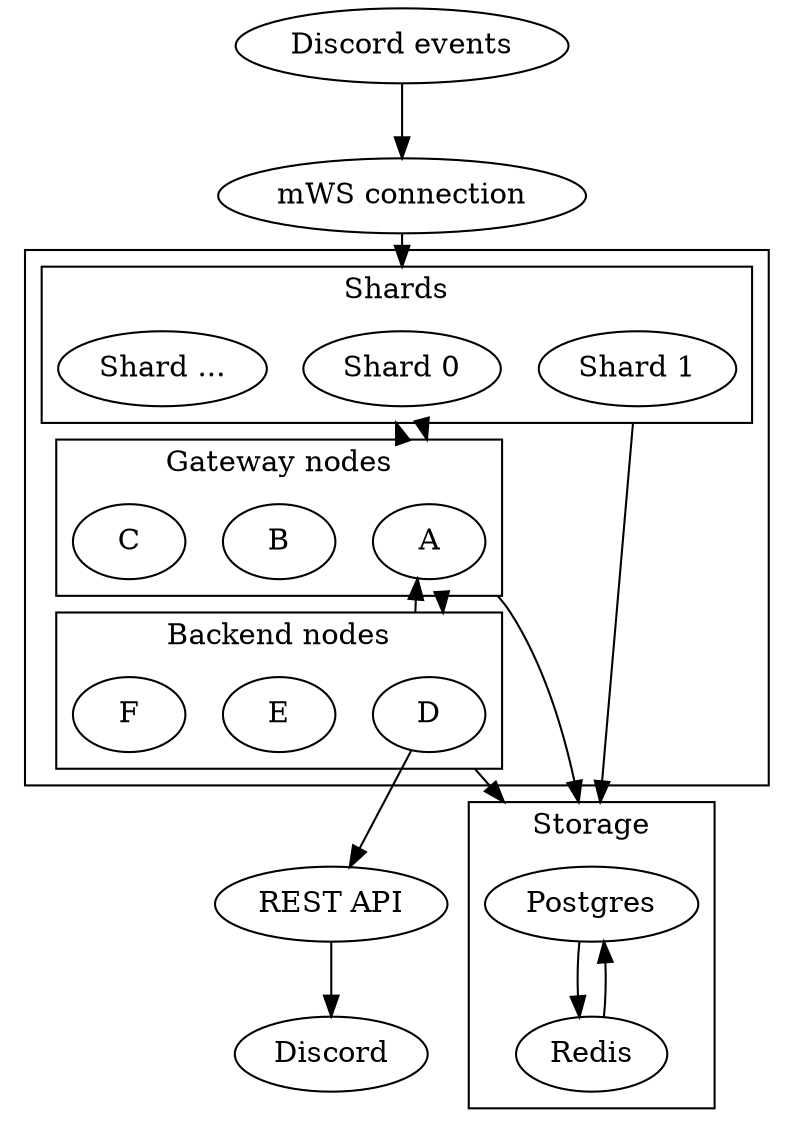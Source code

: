 digraph {
  compound="true"

  "Discord events" -> "mWS connection"
  "mWS connection" -> "Shard 0"[lhead=cluster_shards]

  "Postgres" -> "Redis"
  "Redis" -> "Postgres"

  "Shard 0" -> "A"[ltail=cluster_shards,lhead=cluster_gateway]
  "A" -> "Shard 0"[lhead=cluster_shards,ltail=cluster_gateway]
  "A" -> "D"[ltail=cluster_gateway,lhead=cluster_backend]
  "D" -> "A"[ltail=cluster_gateway,ltail=cluster_backend]

  "D" -> "Postgres"[ltail=cluster_backend,lhead=cluster_storage]
  "A" -> "Postgres"[ltail=cluster_gateway,lhead=cluster_storage]
  "Shard 1" -> "Postgres"[ltail=cluster_shards,lhead=cluster_storage]

  "D" -> "REST API"
  "REST API" -> "Discord"


  subgraph cluster_storage {
    label="Storage"
    "Redis"
    "Postgres"
  }

  subgraph cluster_app {
  subgraph cluster_shards {
    label="Shards"
    rank="same"
    "Shard 0"
    "Shard 1"
    "Shard ..."
  }

  subgraph cluster_gateway {
    label="Gateway nodes"
    rank="same"
    A
    B
    C
  }

  subgraph cluster_backend {
    label="Backend nodes"
    rank="same"
    D
    E
    F
  }
  }
}
